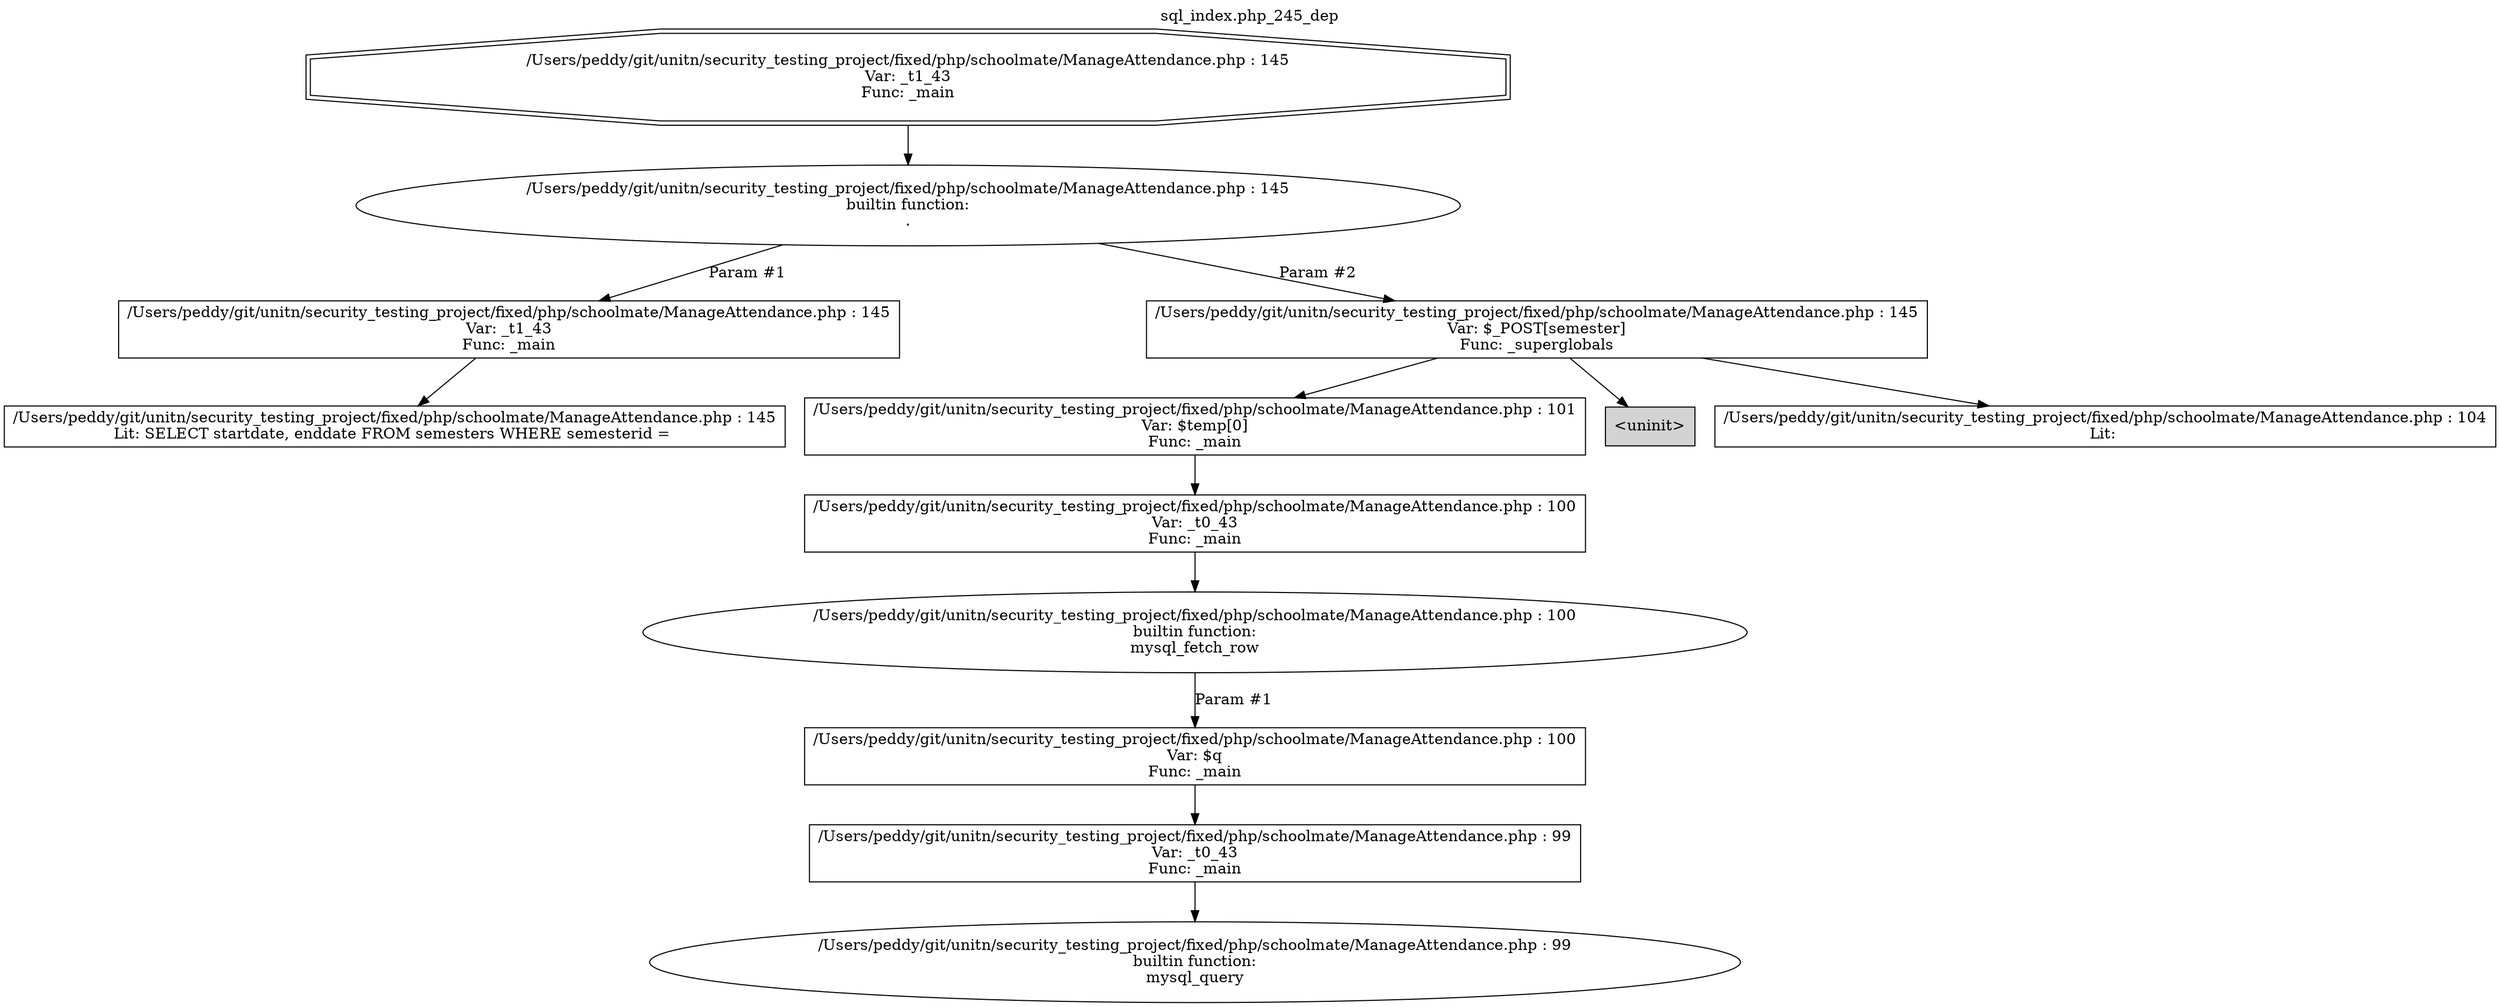 digraph cfg {
  label="sql_index.php_245_dep";
  labelloc=t;
  n1 [shape=doubleoctagon, label="/Users/peddy/git/unitn/security_testing_project/fixed/php/schoolmate/ManageAttendance.php : 145\nVar: _t1_43\nFunc: _main\n"];
  n2 [shape=ellipse, label="/Users/peddy/git/unitn/security_testing_project/fixed/php/schoolmate/ManageAttendance.php : 145\nbuiltin function:\n.\n"];
  n3 [shape=box, label="/Users/peddy/git/unitn/security_testing_project/fixed/php/schoolmate/ManageAttendance.php : 145\nVar: _t1_43\nFunc: _main\n"];
  n4 [shape=box, label="/Users/peddy/git/unitn/security_testing_project/fixed/php/schoolmate/ManageAttendance.php : 145\nLit: SELECT startdate, enddate FROM semesters WHERE semesterid = \n"];
  n5 [shape=box, label="/Users/peddy/git/unitn/security_testing_project/fixed/php/schoolmate/ManageAttendance.php : 145\nVar: $_POST[semester]\nFunc: _superglobals\n"];
  n6 [shape=box, label="/Users/peddy/git/unitn/security_testing_project/fixed/php/schoolmate/ManageAttendance.php : 101\nVar: $temp[0]\nFunc: _main\n"];
  n7 [shape=box, label="/Users/peddy/git/unitn/security_testing_project/fixed/php/schoolmate/ManageAttendance.php : 100\nVar: _t0_43\nFunc: _main\n"];
  n8 [shape=ellipse, label="/Users/peddy/git/unitn/security_testing_project/fixed/php/schoolmate/ManageAttendance.php : 100\nbuiltin function:\nmysql_fetch_row\n"];
  n9 [shape=box, label="/Users/peddy/git/unitn/security_testing_project/fixed/php/schoolmate/ManageAttendance.php : 100\nVar: $q\nFunc: _main\n"];
  n10 [shape=box, label="/Users/peddy/git/unitn/security_testing_project/fixed/php/schoolmate/ManageAttendance.php : 99\nVar: _t0_43\nFunc: _main\n"];
  n11 [shape=ellipse, label="/Users/peddy/git/unitn/security_testing_project/fixed/php/schoolmate/ManageAttendance.php : 99\nbuiltin function:\nmysql_query\n"];
  n12 [shape=box, label="<uninit>",style=filled];
  n13 [shape=box, label="/Users/peddy/git/unitn/security_testing_project/fixed/php/schoolmate/ManageAttendance.php : 104\nLit: \n"];
  n1 -> n2;
  n3 -> n4;
  n2 -> n3[label="Param #1"];
  n2 -> n5[label="Param #2"];
  n7 -> n8;
  n10 -> n11;
  n9 -> n10;
  n8 -> n9[label="Param #1"];
  n6 -> n7;
  n5 -> n6;
  n5 -> n12;
  n5 -> n13;
}
